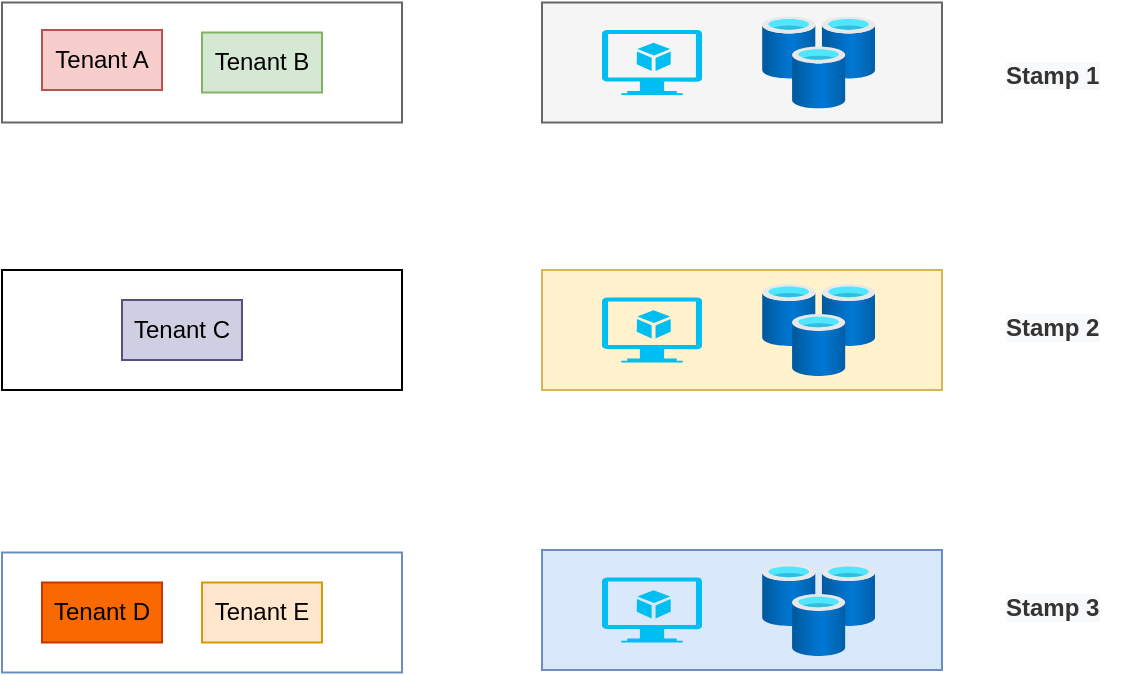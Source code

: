 <mxfile version="18.1.3" type="device"><diagram id="t90YgU71vxy-gDW1NHHZ" name="Page-1"><mxGraphModel dx="946" dy="488" grid="1" gridSize="10" guides="1" tooltips="1" connect="1" arrows="1" fold="1" page="1" pageScale="1" pageWidth="827" pageHeight="1169" math="0" shadow="0"><root><mxCell id="0"/><mxCell id="1" parent="0"/><mxCell id="s_lWxcBjUitb_-eMpFJd-10" value="" style="rounded=0;whiteSpace=wrap;html=1;fillColor=#f5f5f5;strokeColor=#666666;fontColor=#333333;" vertex="1" parent="1"><mxGeometry x="730" y="106.25" width="200" height="60" as="geometry"/></mxCell><mxCell id="s_lWxcBjUitb_-eMpFJd-12" value="" style="verticalLabelPosition=bottom;html=1;verticalAlign=top;align=center;strokeColor=none;fillColor=#00BEF2;shape=mxgraph.azure.virtual_machine_feature;pointerEvents=1;" vertex="1" parent="1"><mxGeometry x="760" y="120" width="50" height="32.5" as="geometry"/></mxCell><mxCell id="s_lWxcBjUitb_-eMpFJd-15" value="" style="aspect=fixed;html=1;points=[];align=center;image;fontSize=12;image=img/lib/azure2/databases/Cache_Redis.svg;" vertex="1" parent="1"><mxGeometry x="840" y="113.25" width="56.62" height="46" as="geometry"/></mxCell><mxCell id="s_lWxcBjUitb_-eMpFJd-16" value="" style="rounded=0;whiteSpace=wrap;html=1;fillColor=#fff2cc;strokeColor=#d6b656;" vertex="1" parent="1"><mxGeometry x="730" y="240" width="200" height="60" as="geometry"/></mxCell><mxCell id="s_lWxcBjUitb_-eMpFJd-17" value="" style="verticalLabelPosition=bottom;html=1;verticalAlign=top;align=center;strokeColor=none;fillColor=#00BEF2;shape=mxgraph.azure.virtual_machine_feature;pointerEvents=1;" vertex="1" parent="1"><mxGeometry x="760" y="253.75" width="50" height="32.5" as="geometry"/></mxCell><mxCell id="s_lWxcBjUitb_-eMpFJd-18" value="" style="aspect=fixed;html=1;points=[];align=center;image;fontSize=12;image=img/lib/azure2/databases/Cache_Redis.svg;" vertex="1" parent="1"><mxGeometry x="840" y="247" width="56.62" height="46" as="geometry"/></mxCell><mxCell id="s_lWxcBjUitb_-eMpFJd-21" value="" style="rounded=0;whiteSpace=wrap;html=1;fillColor=#dae8fc;strokeColor=#6c8ebf;" vertex="1" parent="1"><mxGeometry x="730" y="380" width="200" height="60" as="geometry"/></mxCell><mxCell id="s_lWxcBjUitb_-eMpFJd-22" value="" style="verticalLabelPosition=bottom;html=1;verticalAlign=top;align=center;strokeColor=none;fillColor=#00BEF2;shape=mxgraph.azure.virtual_machine_feature;pointerEvents=1;" vertex="1" parent="1"><mxGeometry x="760" y="393.75" width="50" height="32.5" as="geometry"/></mxCell><mxCell id="s_lWxcBjUitb_-eMpFJd-23" value="" style="aspect=fixed;html=1;points=[];align=center;image;fontSize=12;image=img/lib/azure2/databases/Cache_Redis.svg;" vertex="1" parent="1"><mxGeometry x="840" y="387" width="56.62" height="46" as="geometry"/></mxCell><mxCell id="s_lWxcBjUitb_-eMpFJd-84" value="&lt;b style=&quot;font-family: Helvetica; font-size: 12px; font-style: normal; font-variant-ligatures: normal; font-variant-caps: normal; letter-spacing: normal; orphans: 2; text-indent: 0px; text-transform: none; widows: 2; word-spacing: 0px; -webkit-text-stroke-width: 0px; text-decoration-thickness: initial; text-decoration-style: initial; text-decoration-color: initial; background-color: rgb(248, 249, 250); color: rgb(51, 51, 51); text-align: center;&quot;&gt;Stamp 3&lt;/b&gt;" style="text;whiteSpace=wrap;html=1;" vertex="1" parent="1"><mxGeometry x="960" y="395" width="70" height="30" as="geometry"/></mxCell><mxCell id="s_lWxcBjUitb_-eMpFJd-85" value="&lt;b style=&quot;font-family: Helvetica; font-size: 12px; font-style: normal; font-variant-ligatures: normal; font-variant-caps: normal; letter-spacing: normal; orphans: 2; text-indent: 0px; text-transform: none; widows: 2; word-spacing: 0px; -webkit-text-stroke-width: 0px; text-decoration-thickness: initial; text-decoration-style: initial; text-decoration-color: initial; background-color: rgb(248, 249, 250); color: rgb(51, 51, 51); text-align: center;&quot;&gt;Stamp 2&lt;/b&gt;" style="text;whiteSpace=wrap;html=1;" vertex="1" parent="1"><mxGeometry x="960" y="255" width="70" height="30" as="geometry"/></mxCell><mxCell id="s_lWxcBjUitb_-eMpFJd-86" value="&lt;b style=&quot;font-family: Helvetica; font-size: 12px; font-style: normal; font-variant-ligatures: normal; font-variant-caps: normal; letter-spacing: normal; orphans: 2; text-indent: 0px; text-transform: none; widows: 2; word-spacing: 0px; -webkit-text-stroke-width: 0px; text-decoration-thickness: initial; text-decoration-style: initial; text-decoration-color: initial; background-color: rgb(248, 249, 250); color: rgb(51, 51, 51); text-align: center;&quot;&gt;Stamp 1&lt;/b&gt;" style="text;whiteSpace=wrap;html=1;" vertex="1" parent="1"><mxGeometry x="960" y="129.25" width="70" height="30" as="geometry"/></mxCell><mxCell id="s_lWxcBjUitb_-eMpFJd-87" value="" style="rounded=0;whiteSpace=wrap;html=1;fillColor=none;strokeColor=#666666;fontColor=#333333;" vertex="1" parent="1"><mxGeometry x="460" y="106.25" width="200" height="60" as="geometry"/></mxCell><mxCell id="s_lWxcBjUitb_-eMpFJd-89" value="" style="rounded=0;whiteSpace=wrap;html=1;fillColor=none;strokeColor=#000000;" vertex="1" parent="1"><mxGeometry x="460" y="240" width="200" height="60" as="geometry"/></mxCell><mxCell id="s_lWxcBjUitb_-eMpFJd-90" value="" style="rounded=0;whiteSpace=wrap;html=1;fillColor=none;strokeColor=#6c8ebf;" vertex="1" parent="1"><mxGeometry x="460" y="381.25" width="200" height="60" as="geometry"/></mxCell><mxCell id="s_lWxcBjUitb_-eMpFJd-91" value="&lt;span style=&quot;&quot;&gt;Tenant A&lt;/span&gt;" style="rounded=0;whiteSpace=wrap;html=1;strokeWidth=1;fillColor=#f8cecc;strokeColor=#b85450;" vertex="1" parent="1"><mxGeometry x="480" y="120" width="60" height="30" as="geometry"/></mxCell><mxCell id="s_lWxcBjUitb_-eMpFJd-92" value="Tenant B" style="rounded=0;whiteSpace=wrap;html=1;strokeWidth=1;fillColor=#d5e8d4;strokeColor=#82b366;" vertex="1" parent="1"><mxGeometry x="560" y="121.25" width="60" height="30" as="geometry"/></mxCell><mxCell id="s_lWxcBjUitb_-eMpFJd-93" value="Tenant C" style="rounded=0;whiteSpace=wrap;html=1;strokeWidth=1;fillColor=#d0cee2;strokeColor=#56517e;" vertex="1" parent="1"><mxGeometry x="520" y="255" width="60" height="30" as="geometry"/></mxCell><mxCell id="s_lWxcBjUitb_-eMpFJd-95" value="&lt;span style=&quot;&quot;&gt;Tenant D&lt;/span&gt;" style="rounded=0;whiteSpace=wrap;html=1;strokeWidth=1;fillColor=#fa6800;strokeColor=#C73500;fontColor=#000000;" vertex="1" parent="1"><mxGeometry x="480" y="396.25" width="60" height="30" as="geometry"/></mxCell><mxCell id="s_lWxcBjUitb_-eMpFJd-96" value="&lt;span style=&quot;&quot;&gt;Tenant E&lt;/span&gt;" style="rounded=0;whiteSpace=wrap;html=1;strokeWidth=1;fillColor=#ffe6cc;strokeColor=#d79b00;" vertex="1" parent="1"><mxGeometry x="560" y="396.25" width="60" height="30" as="geometry"/></mxCell></root></mxGraphModel></diagram></mxfile>